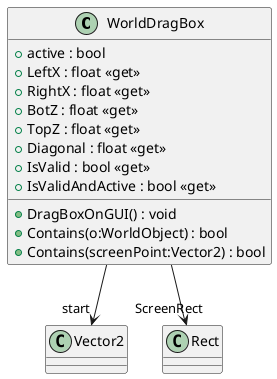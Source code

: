 @startuml
class WorldDragBox {
    + active : bool
    + LeftX : float <<get>>
    + RightX : float <<get>>
    + BotZ : float <<get>>
    + TopZ : float <<get>>
    + Diagonal : float <<get>>
    + IsValid : bool <<get>>
    + IsValidAndActive : bool <<get>>
    + DragBoxOnGUI() : void
    + Contains(o:WorldObject) : bool
    + Contains(screenPoint:Vector2) : bool
}
WorldDragBox --> "start" Vector2
WorldDragBox --> "ScreenRect" Rect
@enduml
